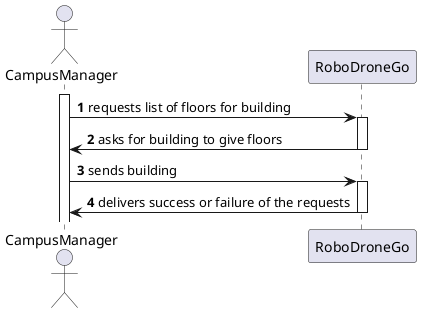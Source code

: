@startuml
'https://plantuml.com/sequence-diagram

autonumber
actor  CampusManager
participant  RoboDroneGo

activate CampusManager
CampusManager -> RoboDroneGo : requests list of floors for building
activate RoboDroneGo
CampusManager <- RoboDroneGo : asks for building to give floors
deactivate RoboDroneGo
CampusManager -> RoboDroneGo : sends building
activate RoboDroneGo
CampusManager <- RoboDroneGo : delivers success or failure of the requests
deactivate RoboDroneGo

@enduml
